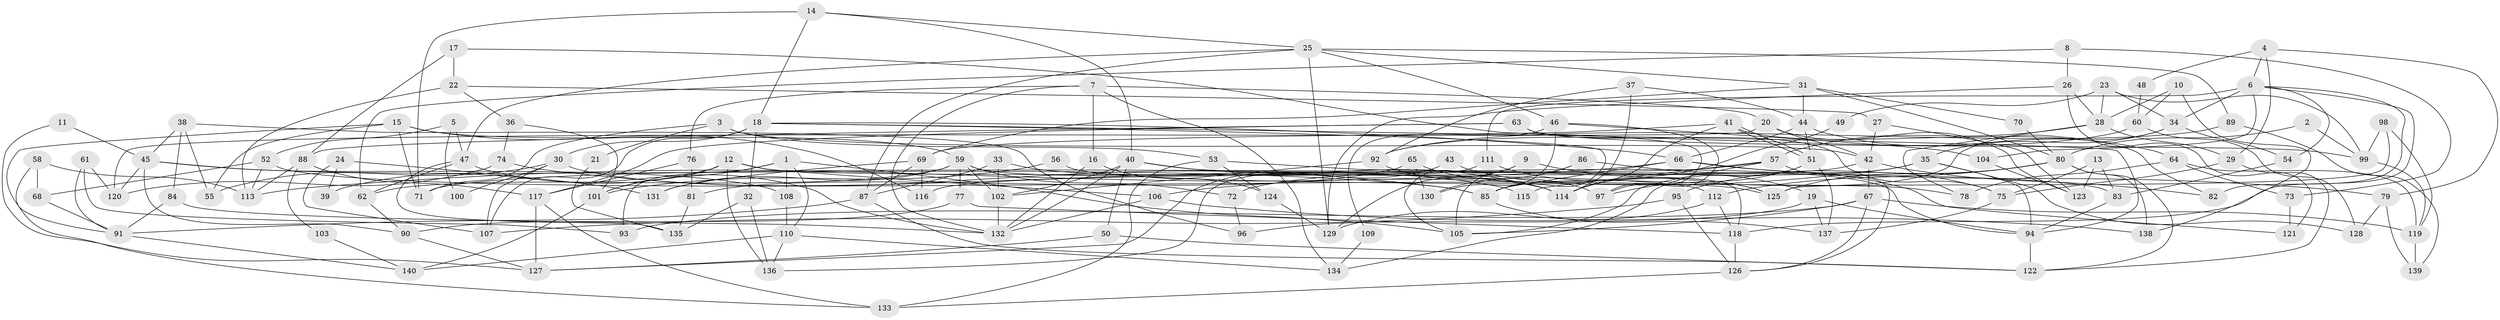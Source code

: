 // Generated by graph-tools (version 1.1) at 2025/26/03/09/25 03:26:16]
// undirected, 140 vertices, 280 edges
graph export_dot {
graph [start="1"]
  node [color=gray90,style=filled];
  1;
  2;
  3;
  4;
  5;
  6;
  7;
  8;
  9;
  10;
  11;
  12;
  13;
  14;
  15;
  16;
  17;
  18;
  19;
  20;
  21;
  22;
  23;
  24;
  25;
  26;
  27;
  28;
  29;
  30;
  31;
  32;
  33;
  34;
  35;
  36;
  37;
  38;
  39;
  40;
  41;
  42;
  43;
  44;
  45;
  46;
  47;
  48;
  49;
  50;
  51;
  52;
  53;
  54;
  55;
  56;
  57;
  58;
  59;
  60;
  61;
  62;
  63;
  64;
  65;
  66;
  67;
  68;
  69;
  70;
  71;
  72;
  73;
  74;
  75;
  76;
  77;
  78;
  79;
  80;
  81;
  82;
  83;
  84;
  85;
  86;
  87;
  88;
  89;
  90;
  91;
  92;
  93;
  94;
  95;
  96;
  97;
  98;
  99;
  100;
  101;
  102;
  103;
  104;
  105;
  106;
  107;
  108;
  109;
  110;
  111;
  112;
  113;
  114;
  115;
  116;
  117;
  118;
  119;
  120;
  121;
  122;
  123;
  124;
  125;
  126;
  127;
  128;
  129;
  130;
  131;
  132;
  133;
  134;
  135;
  136;
  137;
  138;
  139;
  140;
  1 -- 108;
  1 -- 101;
  1 -- 93;
  1 -- 105;
  1 -- 110;
  2 -- 80;
  2 -- 99;
  3 -- 53;
  3 -- 71;
  3 -- 21;
  3 -- 42;
  4 -- 6;
  4 -- 29;
  4 -- 48;
  4 -- 79;
  5 -- 52;
  5 -- 47;
  5 -- 100;
  6 -- 111;
  6 -- 54;
  6 -- 34;
  6 -- 82;
  6 -- 104;
  6 -- 118;
  7 -- 132;
  7 -- 134;
  7 -- 16;
  7 -- 20;
  7 -- 76;
  8 -- 73;
  8 -- 62;
  8 -- 26;
  9 -- 129;
  9 -- 105;
  9 -- 19;
  10 -- 60;
  10 -- 28;
  10 -- 138;
  11 -- 127;
  11 -- 45;
  12 -- 112;
  12 -- 106;
  12 -- 39;
  12 -- 101;
  12 -- 136;
  13 -- 83;
  13 -- 75;
  13 -- 123;
  14 -- 25;
  14 -- 18;
  14 -- 40;
  14 -- 71;
  15 -- 116;
  15 -- 91;
  15 -- 55;
  15 -- 59;
  15 -- 71;
  16 -- 124;
  16 -- 132;
  17 -- 88;
  17 -- 97;
  17 -- 22;
  18 -- 94;
  18 -- 66;
  18 -- 30;
  18 -- 32;
  18 -- 85;
  18 -- 107;
  19 -- 137;
  19 -- 94;
  19 -- 96;
  20 -- 42;
  20 -- 120;
  20 -- 123;
  21 -- 135;
  22 -- 27;
  22 -- 36;
  22 -- 113;
  23 -- 28;
  23 -- 34;
  23 -- 49;
  23 -- 99;
  24 -- 107;
  24 -- 131;
  24 -- 39;
  25 -- 47;
  25 -- 87;
  25 -- 31;
  25 -- 46;
  25 -- 89;
  25 -- 129;
  26 -- 28;
  26 -- 121;
  26 -- 129;
  27 -- 123;
  27 -- 42;
  28 -- 57;
  28 -- 29;
  28 -- 78;
  29 -- 122;
  29 -- 75;
  30 -- 107;
  30 -- 55;
  30 -- 100;
  30 -- 115;
  31 -- 69;
  31 -- 44;
  31 -- 70;
  31 -- 80;
  32 -- 136;
  32 -- 135;
  33 -- 114;
  33 -- 102;
  33 -- 87;
  34 -- 35;
  34 -- 54;
  34 -- 85;
  35 -- 106;
  35 -- 94;
  35 -- 72;
  35 -- 128;
  36 -- 74;
  36 -- 101;
  37 -- 44;
  37 -- 114;
  37 -- 92;
  38 -- 55;
  38 -- 96;
  38 -- 45;
  38 -- 84;
  40 -- 114;
  40 -- 50;
  40 -- 83;
  40 -- 102;
  40 -- 132;
  41 -- 51;
  41 -- 51;
  41 -- 82;
  41 -- 69;
  41 -- 114;
  42 -- 67;
  42 -- 82;
  42 -- 116;
  43 -- 127;
  43 -- 125;
  44 -- 51;
  44 -- 64;
  44 -- 66;
  45 -- 85;
  45 -- 90;
  45 -- 108;
  45 -- 120;
  46 -- 104;
  46 -- 97;
  46 -- 109;
  46 -- 130;
  47 -- 132;
  47 -- 62;
  47 -- 135;
  48 -- 60;
  49 -- 114;
  50 -- 122;
  50 -- 127;
  51 -- 137;
  51 -- 97;
  51 -- 134;
  52 -- 68;
  52 -- 113;
  52 -- 125;
  53 -- 133;
  53 -- 118;
  53 -- 124;
  54 -- 83;
  56 -- 78;
  56 -- 101;
  57 -- 71;
  57 -- 126;
  57 -- 105;
  57 -- 115;
  58 -- 113;
  58 -- 133;
  58 -- 68;
  59 -- 102;
  59 -- 62;
  59 -- 72;
  59 -- 77;
  59 -- 94;
  59 -- 131;
  60 -- 92;
  60 -- 128;
  61 -- 93;
  61 -- 120;
  61 -- 91;
  62 -- 90;
  63 -- 88;
  63 -- 99;
  63 -- 75;
  63 -- 117;
  64 -- 119;
  64 -- 73;
  64 -- 78;
  65 -- 81;
  65 -- 97;
  65 -- 130;
  66 -- 85;
  66 -- 75;
  66 -- 79;
  66 -- 113;
  67 -- 105;
  67 -- 119;
  67 -- 93;
  67 -- 126;
  68 -- 91;
  69 -- 87;
  69 -- 116;
  69 -- 131;
  70 -- 80;
  72 -- 96;
  73 -- 121;
  74 -- 85;
  74 -- 120;
  75 -- 137;
  76 -- 117;
  76 -- 81;
  77 -- 118;
  77 -- 90;
  79 -- 128;
  79 -- 139;
  80 -- 122;
  80 -- 95;
  80 -- 112;
  80 -- 125;
  80 -- 138;
  81 -- 135;
  83 -- 94;
  84 -- 132;
  84 -- 91;
  85 -- 137;
  86 -- 130;
  86 -- 105;
  86 -- 121;
  87 -- 91;
  87 -- 122;
  88 -- 117;
  88 -- 113;
  88 -- 103;
  89 -- 92;
  89 -- 139;
  90 -- 127;
  91 -- 140;
  92 -- 102;
  92 -- 114;
  94 -- 122;
  95 -- 126;
  95 -- 107;
  98 -- 125;
  98 -- 99;
  98 -- 119;
  99 -- 119;
  101 -- 140;
  102 -- 132;
  103 -- 140;
  104 -- 123;
  106 -- 132;
  106 -- 138;
  108 -- 110;
  109 -- 134;
  110 -- 140;
  110 -- 134;
  110 -- 136;
  111 -- 136;
  111 -- 125;
  112 -- 129;
  112 -- 118;
  117 -- 127;
  117 -- 133;
  118 -- 126;
  119 -- 139;
  124 -- 129;
  126 -- 133;
}
